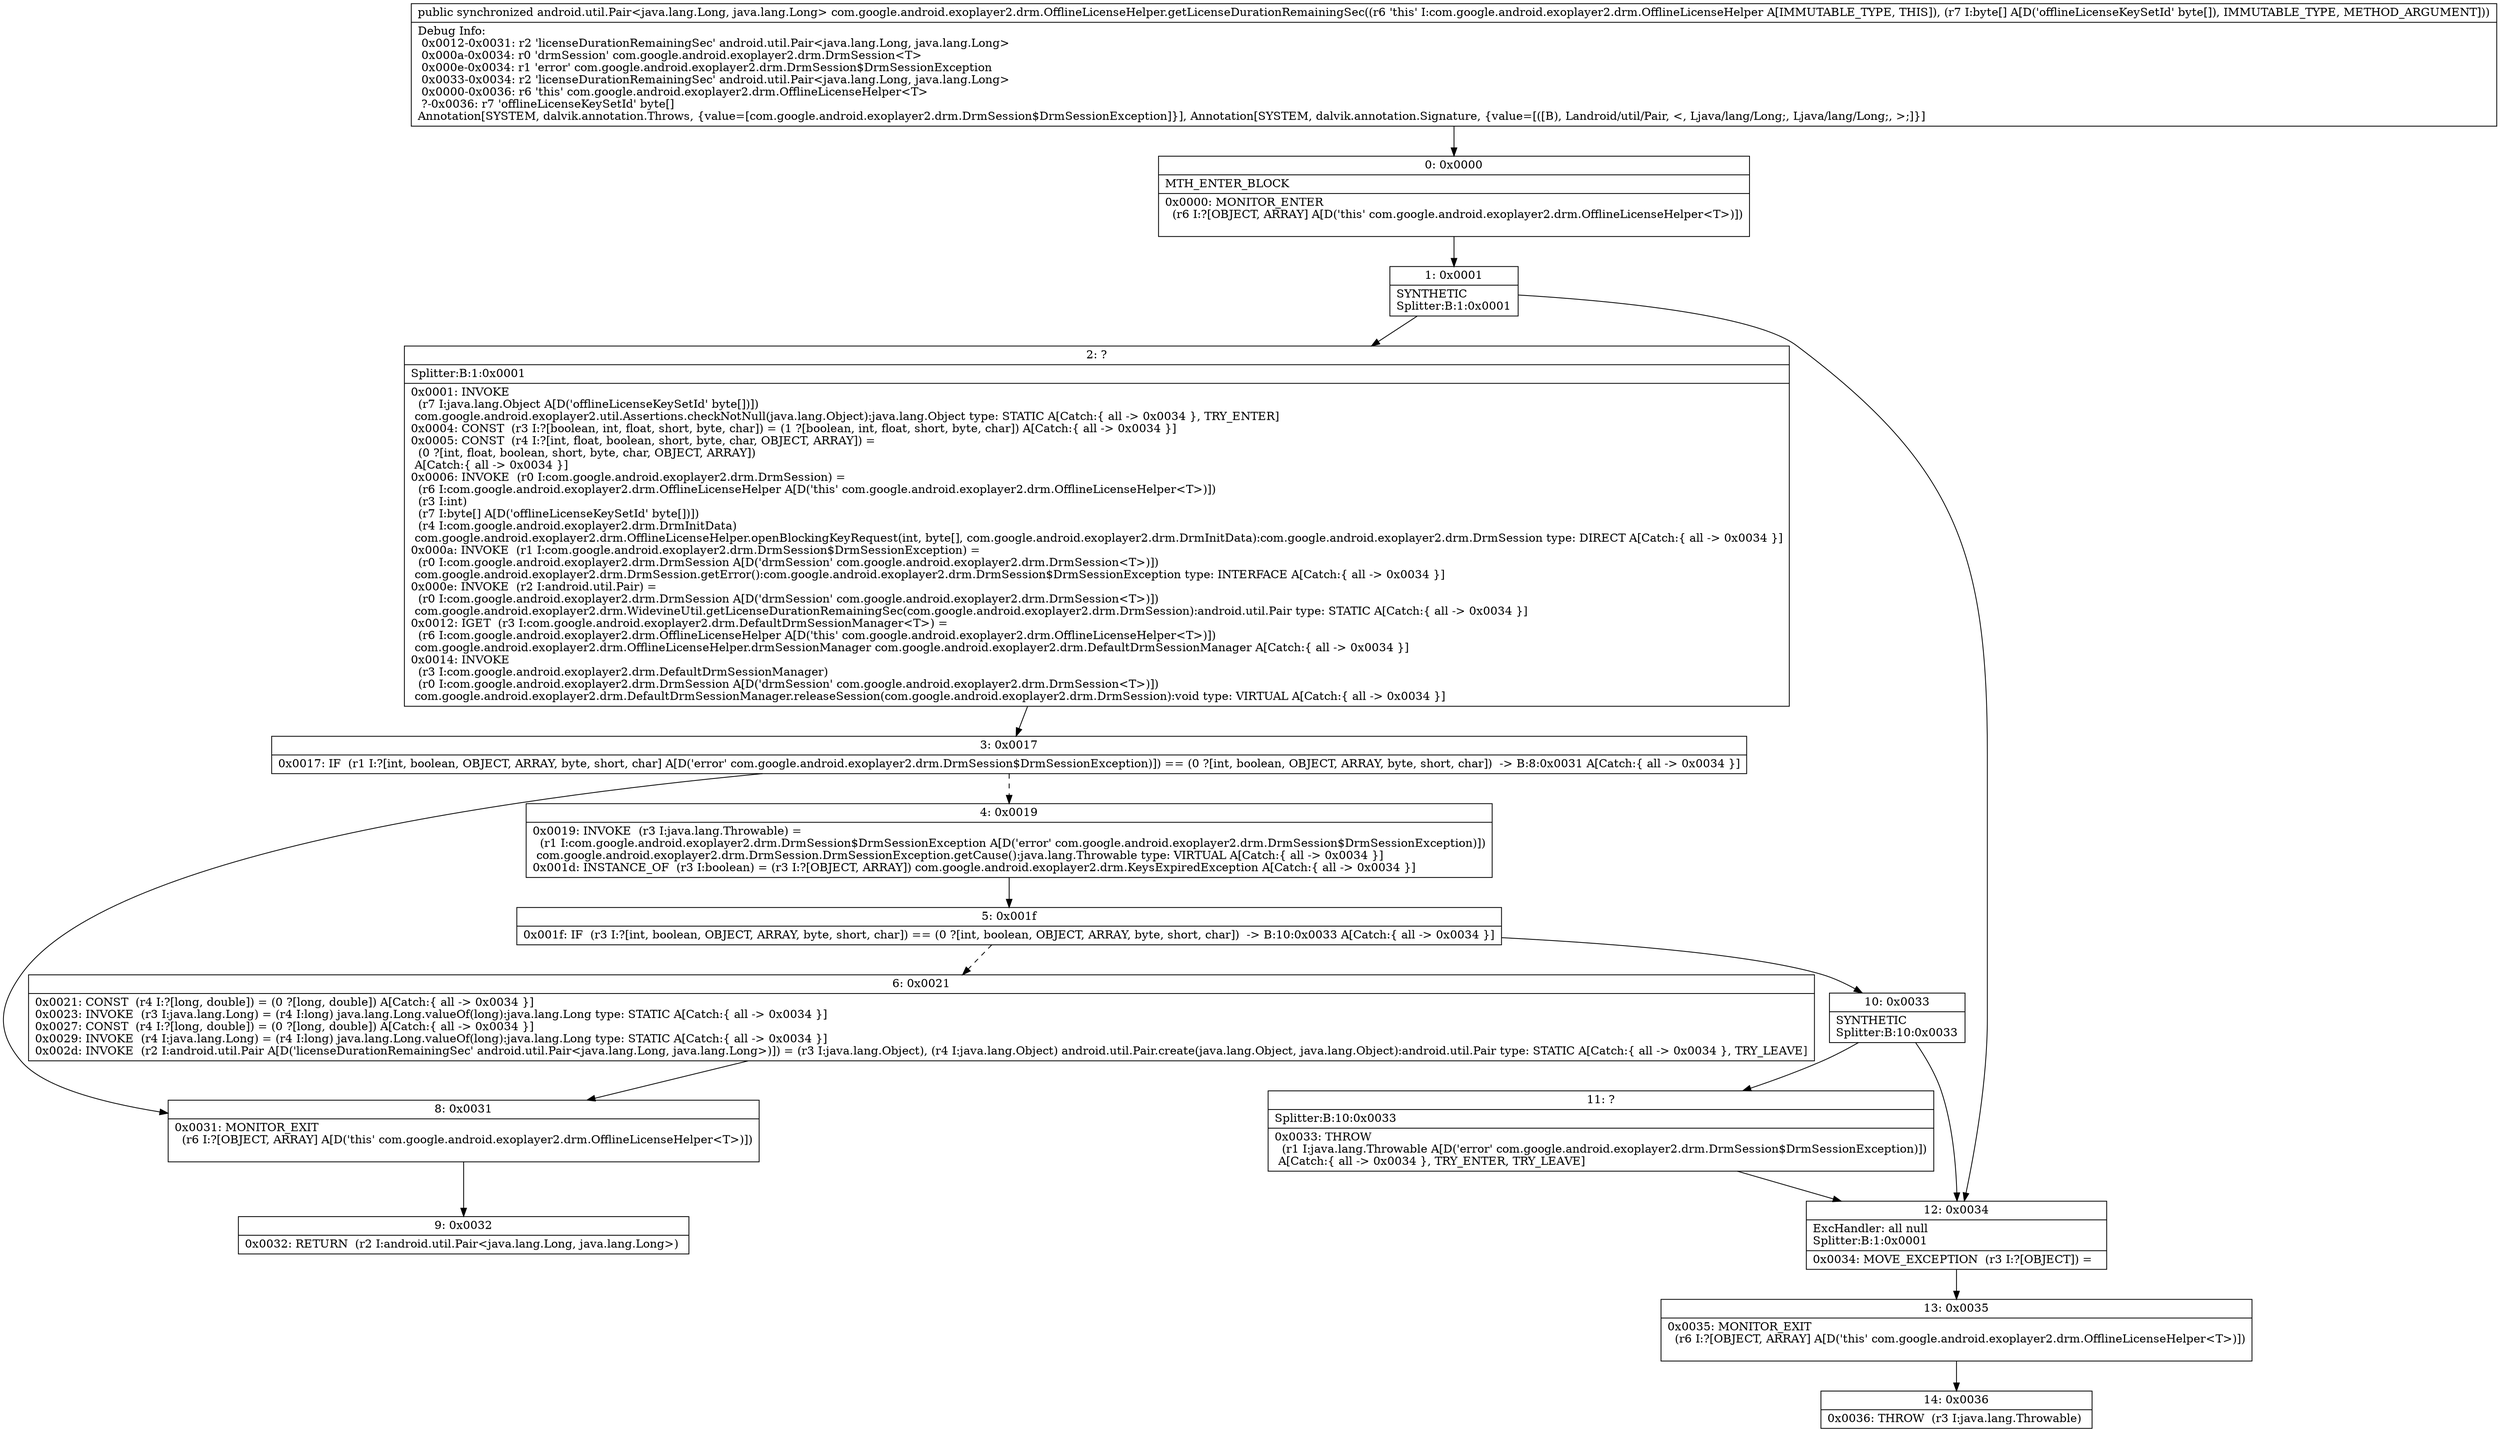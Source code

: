 digraph "CFG forcom.google.android.exoplayer2.drm.OfflineLicenseHelper.getLicenseDurationRemainingSec([B)Landroid\/util\/Pair;" {
Node_0 [shape=record,label="{0\:\ 0x0000|MTH_ENTER_BLOCK\l|0x0000: MONITOR_ENTER  \l  (r6 I:?[OBJECT, ARRAY] A[D('this' com.google.android.exoplayer2.drm.OfflineLicenseHelper\<T\>)])\l \l}"];
Node_1 [shape=record,label="{1\:\ 0x0001|SYNTHETIC\lSplitter:B:1:0x0001\l}"];
Node_2 [shape=record,label="{2\:\ ?|Splitter:B:1:0x0001\l|0x0001: INVOKE  \l  (r7 I:java.lang.Object A[D('offlineLicenseKeySetId' byte[])])\l com.google.android.exoplayer2.util.Assertions.checkNotNull(java.lang.Object):java.lang.Object type: STATIC A[Catch:\{ all \-\> 0x0034 \}, TRY_ENTER]\l0x0004: CONST  (r3 I:?[boolean, int, float, short, byte, char]) = (1 ?[boolean, int, float, short, byte, char]) A[Catch:\{ all \-\> 0x0034 \}]\l0x0005: CONST  (r4 I:?[int, float, boolean, short, byte, char, OBJECT, ARRAY]) = \l  (0 ?[int, float, boolean, short, byte, char, OBJECT, ARRAY])\l A[Catch:\{ all \-\> 0x0034 \}]\l0x0006: INVOKE  (r0 I:com.google.android.exoplayer2.drm.DrmSession) = \l  (r6 I:com.google.android.exoplayer2.drm.OfflineLicenseHelper A[D('this' com.google.android.exoplayer2.drm.OfflineLicenseHelper\<T\>)])\l  (r3 I:int)\l  (r7 I:byte[] A[D('offlineLicenseKeySetId' byte[])])\l  (r4 I:com.google.android.exoplayer2.drm.DrmInitData)\l com.google.android.exoplayer2.drm.OfflineLicenseHelper.openBlockingKeyRequest(int, byte[], com.google.android.exoplayer2.drm.DrmInitData):com.google.android.exoplayer2.drm.DrmSession type: DIRECT A[Catch:\{ all \-\> 0x0034 \}]\l0x000a: INVOKE  (r1 I:com.google.android.exoplayer2.drm.DrmSession$DrmSessionException) = \l  (r0 I:com.google.android.exoplayer2.drm.DrmSession A[D('drmSession' com.google.android.exoplayer2.drm.DrmSession\<T\>)])\l com.google.android.exoplayer2.drm.DrmSession.getError():com.google.android.exoplayer2.drm.DrmSession$DrmSessionException type: INTERFACE A[Catch:\{ all \-\> 0x0034 \}]\l0x000e: INVOKE  (r2 I:android.util.Pair) = \l  (r0 I:com.google.android.exoplayer2.drm.DrmSession A[D('drmSession' com.google.android.exoplayer2.drm.DrmSession\<T\>)])\l com.google.android.exoplayer2.drm.WidevineUtil.getLicenseDurationRemainingSec(com.google.android.exoplayer2.drm.DrmSession):android.util.Pair type: STATIC A[Catch:\{ all \-\> 0x0034 \}]\l0x0012: IGET  (r3 I:com.google.android.exoplayer2.drm.DefaultDrmSessionManager\<T\>) = \l  (r6 I:com.google.android.exoplayer2.drm.OfflineLicenseHelper A[D('this' com.google.android.exoplayer2.drm.OfflineLicenseHelper\<T\>)])\l com.google.android.exoplayer2.drm.OfflineLicenseHelper.drmSessionManager com.google.android.exoplayer2.drm.DefaultDrmSessionManager A[Catch:\{ all \-\> 0x0034 \}]\l0x0014: INVOKE  \l  (r3 I:com.google.android.exoplayer2.drm.DefaultDrmSessionManager)\l  (r0 I:com.google.android.exoplayer2.drm.DrmSession A[D('drmSession' com.google.android.exoplayer2.drm.DrmSession\<T\>)])\l com.google.android.exoplayer2.drm.DefaultDrmSessionManager.releaseSession(com.google.android.exoplayer2.drm.DrmSession):void type: VIRTUAL A[Catch:\{ all \-\> 0x0034 \}]\l}"];
Node_3 [shape=record,label="{3\:\ 0x0017|0x0017: IF  (r1 I:?[int, boolean, OBJECT, ARRAY, byte, short, char] A[D('error' com.google.android.exoplayer2.drm.DrmSession$DrmSessionException)]) == (0 ?[int, boolean, OBJECT, ARRAY, byte, short, char])  \-\> B:8:0x0031 A[Catch:\{ all \-\> 0x0034 \}]\l}"];
Node_4 [shape=record,label="{4\:\ 0x0019|0x0019: INVOKE  (r3 I:java.lang.Throwable) = \l  (r1 I:com.google.android.exoplayer2.drm.DrmSession$DrmSessionException A[D('error' com.google.android.exoplayer2.drm.DrmSession$DrmSessionException)])\l com.google.android.exoplayer2.drm.DrmSession.DrmSessionException.getCause():java.lang.Throwable type: VIRTUAL A[Catch:\{ all \-\> 0x0034 \}]\l0x001d: INSTANCE_OF  (r3 I:boolean) = (r3 I:?[OBJECT, ARRAY]) com.google.android.exoplayer2.drm.KeysExpiredException A[Catch:\{ all \-\> 0x0034 \}]\l}"];
Node_5 [shape=record,label="{5\:\ 0x001f|0x001f: IF  (r3 I:?[int, boolean, OBJECT, ARRAY, byte, short, char]) == (0 ?[int, boolean, OBJECT, ARRAY, byte, short, char])  \-\> B:10:0x0033 A[Catch:\{ all \-\> 0x0034 \}]\l}"];
Node_6 [shape=record,label="{6\:\ 0x0021|0x0021: CONST  (r4 I:?[long, double]) = (0 ?[long, double]) A[Catch:\{ all \-\> 0x0034 \}]\l0x0023: INVOKE  (r3 I:java.lang.Long) = (r4 I:long) java.lang.Long.valueOf(long):java.lang.Long type: STATIC A[Catch:\{ all \-\> 0x0034 \}]\l0x0027: CONST  (r4 I:?[long, double]) = (0 ?[long, double]) A[Catch:\{ all \-\> 0x0034 \}]\l0x0029: INVOKE  (r4 I:java.lang.Long) = (r4 I:long) java.lang.Long.valueOf(long):java.lang.Long type: STATIC A[Catch:\{ all \-\> 0x0034 \}]\l0x002d: INVOKE  (r2 I:android.util.Pair A[D('licenseDurationRemainingSec' android.util.Pair\<java.lang.Long, java.lang.Long\>)]) = (r3 I:java.lang.Object), (r4 I:java.lang.Object) android.util.Pair.create(java.lang.Object, java.lang.Object):android.util.Pair type: STATIC A[Catch:\{ all \-\> 0x0034 \}, TRY_LEAVE]\l}"];
Node_8 [shape=record,label="{8\:\ 0x0031|0x0031: MONITOR_EXIT  \l  (r6 I:?[OBJECT, ARRAY] A[D('this' com.google.android.exoplayer2.drm.OfflineLicenseHelper\<T\>)])\l \l}"];
Node_9 [shape=record,label="{9\:\ 0x0032|0x0032: RETURN  (r2 I:android.util.Pair\<java.lang.Long, java.lang.Long\>) \l}"];
Node_10 [shape=record,label="{10\:\ 0x0033|SYNTHETIC\lSplitter:B:10:0x0033\l}"];
Node_11 [shape=record,label="{11\:\ ?|Splitter:B:10:0x0033\l|0x0033: THROW  \l  (r1 I:java.lang.Throwable A[D('error' com.google.android.exoplayer2.drm.DrmSession$DrmSessionException)])\l A[Catch:\{ all \-\> 0x0034 \}, TRY_ENTER, TRY_LEAVE]\l}"];
Node_12 [shape=record,label="{12\:\ 0x0034|ExcHandler: all null\lSplitter:B:1:0x0001\l|0x0034: MOVE_EXCEPTION  (r3 I:?[OBJECT]) =  \l}"];
Node_13 [shape=record,label="{13\:\ 0x0035|0x0035: MONITOR_EXIT  \l  (r6 I:?[OBJECT, ARRAY] A[D('this' com.google.android.exoplayer2.drm.OfflineLicenseHelper\<T\>)])\l \l}"];
Node_14 [shape=record,label="{14\:\ 0x0036|0x0036: THROW  (r3 I:java.lang.Throwable) \l}"];
MethodNode[shape=record,label="{public synchronized android.util.Pair\<java.lang.Long, java.lang.Long\> com.google.android.exoplayer2.drm.OfflineLicenseHelper.getLicenseDurationRemainingSec((r6 'this' I:com.google.android.exoplayer2.drm.OfflineLicenseHelper A[IMMUTABLE_TYPE, THIS]), (r7 I:byte[] A[D('offlineLicenseKeySetId' byte[]), IMMUTABLE_TYPE, METHOD_ARGUMENT]))  | Debug Info:\l  0x0012\-0x0031: r2 'licenseDurationRemainingSec' android.util.Pair\<java.lang.Long, java.lang.Long\>\l  0x000a\-0x0034: r0 'drmSession' com.google.android.exoplayer2.drm.DrmSession\<T\>\l  0x000e\-0x0034: r1 'error' com.google.android.exoplayer2.drm.DrmSession$DrmSessionException\l  0x0033\-0x0034: r2 'licenseDurationRemainingSec' android.util.Pair\<java.lang.Long, java.lang.Long\>\l  0x0000\-0x0036: r6 'this' com.google.android.exoplayer2.drm.OfflineLicenseHelper\<T\>\l  ?\-0x0036: r7 'offlineLicenseKeySetId' byte[]\lAnnotation[SYSTEM, dalvik.annotation.Throws, \{value=[com.google.android.exoplayer2.drm.DrmSession$DrmSessionException]\}], Annotation[SYSTEM, dalvik.annotation.Signature, \{value=[([B), Landroid\/util\/Pair, \<, Ljava\/lang\/Long;, Ljava\/lang\/Long;, \>;]\}]\l}"];
MethodNode -> Node_0;
Node_0 -> Node_1;
Node_1 -> Node_2;
Node_1 -> Node_12;
Node_2 -> Node_3;
Node_3 -> Node_4[style=dashed];
Node_3 -> Node_8;
Node_4 -> Node_5;
Node_5 -> Node_6[style=dashed];
Node_5 -> Node_10;
Node_6 -> Node_8;
Node_8 -> Node_9;
Node_10 -> Node_11;
Node_10 -> Node_12;
Node_11 -> Node_12;
Node_12 -> Node_13;
Node_13 -> Node_14;
}

